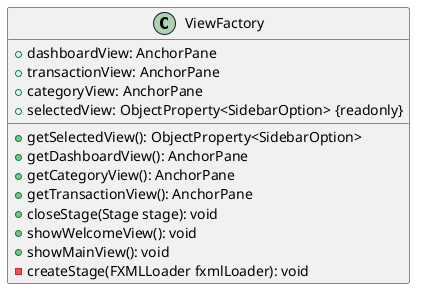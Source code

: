 @startuml

class ViewFactory {
    +dashboardView: AnchorPane
    +transactionView: AnchorPane
    +categoryView: AnchorPane
    +selectedView: ObjectProperty<SidebarOption> {readonly}

    +getSelectedView(): ObjectProperty<SidebarOption>
    +getDashboardView(): AnchorPane
    +getCategoryView(): AnchorPane
    +getTransactionView(): AnchorPane
    +closeStage(Stage stage): void
    +showWelcomeView(): void
    +showMainView(): void
    -createStage(FXMLLoader fxmlLoader): void
}

@enduml